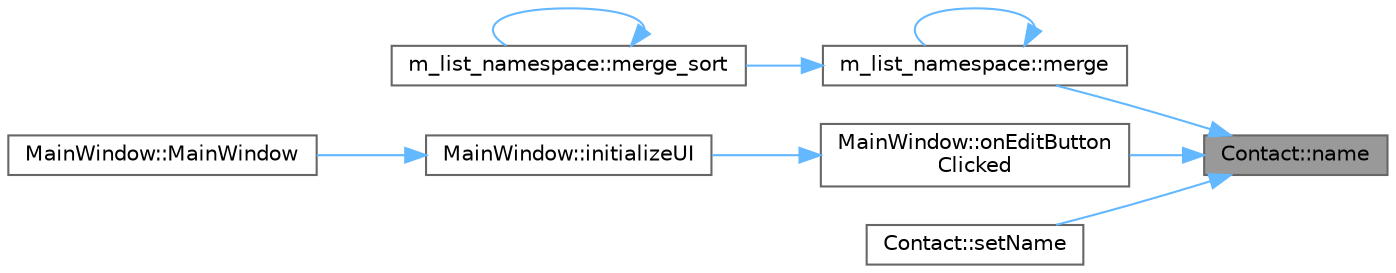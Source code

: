 digraph "Contact::name"
{
 // LATEX_PDF_SIZE
  bgcolor="transparent";
  edge [fontname=Helvetica,fontsize=10,labelfontname=Helvetica,labelfontsize=10];
  node [fontname=Helvetica,fontsize=10,shape=box,height=0.2,width=0.4];
  rankdir="RL";
  Node1 [id="Node000001",label="Contact::name",height=0.2,width=0.4,color="gray40", fillcolor="grey60", style="filled", fontcolor="black",tooltip="Restituisce il nome del contatto."];
  Node1 -> Node2 [id="edge1_Node000001_Node000002",dir="back",color="steelblue1",style="solid",tooltip=" "];
  Node2 [id="Node000002",label="m_list_namespace::merge",height=0.2,width=0.4,color="grey40", fillcolor="white", style="filled",URL="$namespacem__list__namespace.html#a17b1d543ef717d2907c3f3871a413097",tooltip="Unisce due liste ordinate in una singola lista ordinata (ricorsiva)"];
  Node2 -> Node2 [id="edge2_Node000002_Node000002",dir="back",color="steelblue1",style="solid",tooltip=" "];
  Node2 -> Node3 [id="edge3_Node000002_Node000003",dir="back",color="steelblue1",style="solid",tooltip=" "];
  Node3 [id="Node000003",label="m_list_namespace::merge_sort",height=0.2,width=0.4,color="grey40", fillcolor="white", style="filled",URL="$namespacem__list__namespace.html#a8624fde3cbe45f50e9905ca4cd453a2a",tooltip="Implementa il merge sort ricorsivo con thread."];
  Node3 -> Node3 [id="edge4_Node000003_Node000003",dir="back",color="steelblue1",style="solid",tooltip=" "];
  Node1 -> Node4 [id="edge5_Node000001_Node000004",dir="back",color="steelblue1",style="solid",tooltip=" "];
  Node4 [id="Node000004",label="MainWindow::onEditButton\lClicked",height=0.2,width=0.4,color="grey40", fillcolor="white", style="filled",URL="$class_main_window.html#a1d3356d81ade5732b680be001e31102d",tooltip="Slot per l'inizio modifica contatto."];
  Node4 -> Node5 [id="edge6_Node000004_Node000005",dir="back",color="steelblue1",style="solid",tooltip=" "];
  Node5 [id="Node000005",label="MainWindow::initializeUI",height=0.2,width=0.4,color="grey40", fillcolor="white", style="filled",URL="$class_main_window.html#a8bc70626215bfbe408ea664ea91ba758",tooltip="Inizializza l'interfaccia grafica."];
  Node5 -> Node6 [id="edge7_Node000005_Node000006",dir="back",color="steelblue1",style="solid",tooltip=" "];
  Node6 [id="Node000006",label="MainWindow::MainWindow",height=0.2,width=0.4,color="grey40", fillcolor="white", style="filled",URL="$class_main_window.html#a996c5a2b6f77944776856f08ec30858d",tooltip="Costruttore della finestra principale."];
  Node1 -> Node7 [id="edge8_Node000001_Node000007",dir="back",color="steelblue1",style="solid",tooltip=" "];
  Node7 [id="Node000007",label="Contact::setName",height=0.2,width=0.4,color="grey40", fillcolor="white", style="filled",URL="$class_contact.html#a7d924be8ba2f54fec765ed5ea5272ae3",tooltip="Imposta il nome del contatto."];
}
